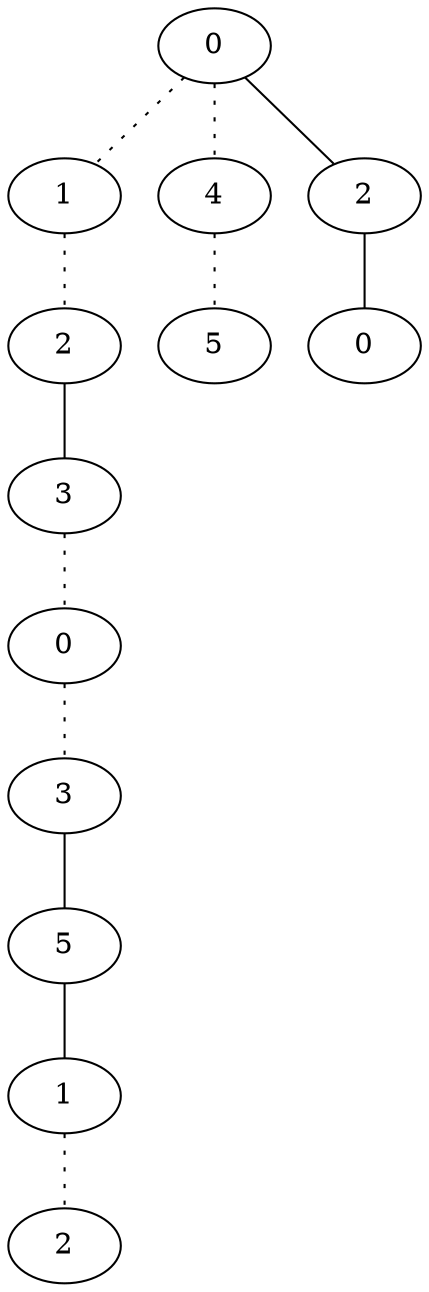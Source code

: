 graph {
a0[label=0];
a1[label=1];
a2[label=2];
a3[label=3];
a4[label=0];
a5[label=3];
a6[label=5];
a7[label=1];
a8[label=2];
a9[label=4];
a10[label=5];
a11[label=2];
a12[label=0];
a0 -- a1 [style=dotted];
a0 -- a9 [style=dotted];
a0 -- a11;
a1 -- a2 [style=dotted];
a2 -- a3;
a3 -- a4 [style=dotted];
a4 -- a5 [style=dotted];
a5 -- a6;
a6 -- a7;
a7 -- a8 [style=dotted];
a9 -- a10 [style=dotted];
a11 -- a12;
}
